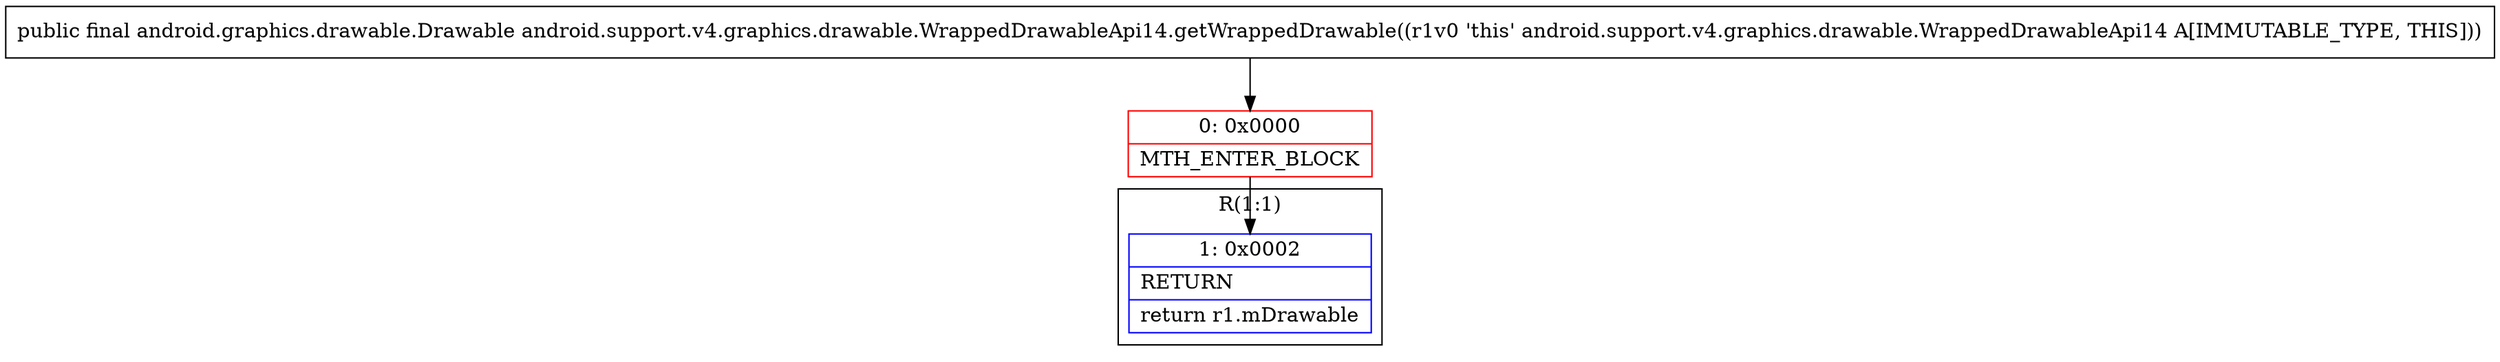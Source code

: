 digraph "CFG forandroid.support.v4.graphics.drawable.WrappedDrawableApi14.getWrappedDrawable()Landroid\/graphics\/drawable\/Drawable;" {
subgraph cluster_Region_706939897 {
label = "R(1:1)";
node [shape=record,color=blue];
Node_1 [shape=record,label="{1\:\ 0x0002|RETURN\l|return r1.mDrawable\l}"];
}
Node_0 [shape=record,color=red,label="{0\:\ 0x0000|MTH_ENTER_BLOCK\l}"];
MethodNode[shape=record,label="{public final android.graphics.drawable.Drawable android.support.v4.graphics.drawable.WrappedDrawableApi14.getWrappedDrawable((r1v0 'this' android.support.v4.graphics.drawable.WrappedDrawableApi14 A[IMMUTABLE_TYPE, THIS])) }"];
MethodNode -> Node_0;
Node_0 -> Node_1;
}


